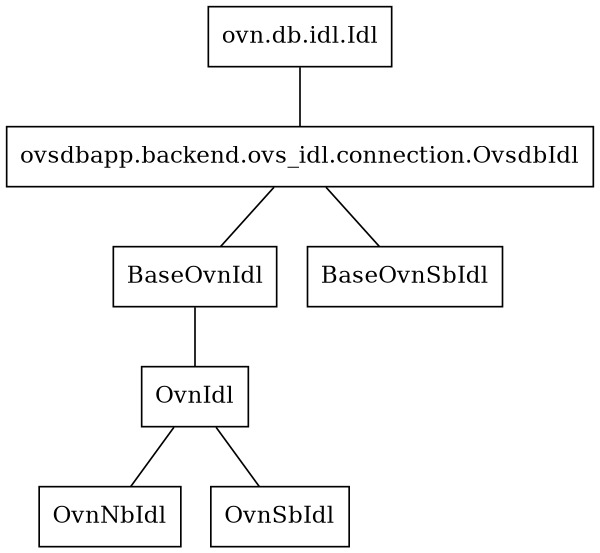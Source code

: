 graph {
    size = "4, 4";
    root_idl [shape=box, label="ovn.db.idl.Idl"]
    ovsdbapp_idl [shape=box, label="ovsdbapp.backend.ovs_idl.connection.OvsdbIdl"]
    BaseOvnIdl [shape=box]
    BaseOvnSbIdl [shape=box]
    OvnIdl [shape=box]
    OvnNbIdl [shape=box]
    OvnSbIdl [shape=box]

    root_idl -- ovsdbapp_idl;
    ovsdbapp_idl -- BaseOvnIdl;
    ovsdbapp_idl -- BaseOvnSbIdl;
    BaseOvnIdl -- OvnIdl;
    OvnIdl -- OvnNbIdl;
    OvnIdl -- OvnSbIdl;
}
